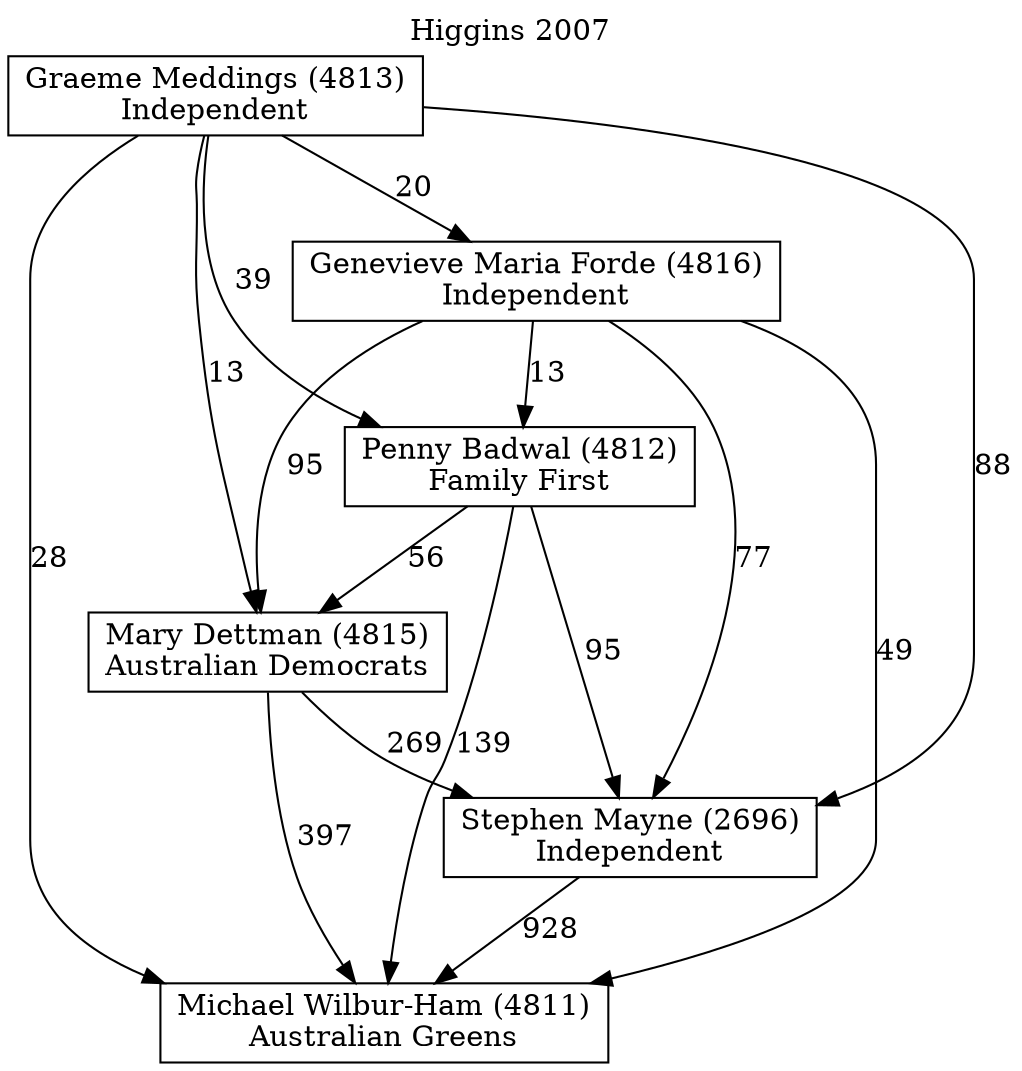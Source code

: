 // House preference flow
digraph "Michael Wilbur-Ham (4811)_Higgins_2007" {
	graph [label="Higgins 2007" labelloc=t mclimit=10]
	node [shape=box]
	"Michael Wilbur-Ham (4811)" [label="Michael Wilbur-Ham (4811)
Australian Greens"]
	"Stephen Mayne (2696)" [label="Stephen Mayne (2696)
Independent"]
	"Mary Dettman (4815)" [label="Mary Dettman (4815)
Australian Democrats"]
	"Penny Badwal (4812)" [label="Penny Badwal (4812)
Family First"]
	"Genevieve Maria Forde (4816)" [label="Genevieve Maria Forde (4816)
Independent"]
	"Graeme Meddings (4813)" [label="Graeme Meddings (4813)
Independent"]
	"Michael Wilbur-Ham (4811)" [label="Michael Wilbur-Ham (4811)
Australian Greens"]
	"Mary Dettman (4815)" [label="Mary Dettman (4815)
Australian Democrats"]
	"Penny Badwal (4812)" [label="Penny Badwal (4812)
Family First"]
	"Genevieve Maria Forde (4816)" [label="Genevieve Maria Forde (4816)
Independent"]
	"Graeme Meddings (4813)" [label="Graeme Meddings (4813)
Independent"]
	"Michael Wilbur-Ham (4811)" [label="Michael Wilbur-Ham (4811)
Australian Greens"]
	"Penny Badwal (4812)" [label="Penny Badwal (4812)
Family First"]
	"Genevieve Maria Forde (4816)" [label="Genevieve Maria Forde (4816)
Independent"]
	"Graeme Meddings (4813)" [label="Graeme Meddings (4813)
Independent"]
	"Michael Wilbur-Ham (4811)" [label="Michael Wilbur-Ham (4811)
Australian Greens"]
	"Genevieve Maria Forde (4816)" [label="Genevieve Maria Forde (4816)
Independent"]
	"Graeme Meddings (4813)" [label="Graeme Meddings (4813)
Independent"]
	"Michael Wilbur-Ham (4811)" [label="Michael Wilbur-Ham (4811)
Australian Greens"]
	"Graeme Meddings (4813)" [label="Graeme Meddings (4813)
Independent"]
	"Graeme Meddings (4813)" [label="Graeme Meddings (4813)
Independent"]
	"Genevieve Maria Forde (4816)" [label="Genevieve Maria Forde (4816)
Independent"]
	"Graeme Meddings (4813)" [label="Graeme Meddings (4813)
Independent"]
	"Graeme Meddings (4813)" [label="Graeme Meddings (4813)
Independent"]
	"Penny Badwal (4812)" [label="Penny Badwal (4812)
Family First"]
	"Genevieve Maria Forde (4816)" [label="Genevieve Maria Forde (4816)
Independent"]
	"Graeme Meddings (4813)" [label="Graeme Meddings (4813)
Independent"]
	"Penny Badwal (4812)" [label="Penny Badwal (4812)
Family First"]
	"Graeme Meddings (4813)" [label="Graeme Meddings (4813)
Independent"]
	"Graeme Meddings (4813)" [label="Graeme Meddings (4813)
Independent"]
	"Genevieve Maria Forde (4816)" [label="Genevieve Maria Forde (4816)
Independent"]
	"Graeme Meddings (4813)" [label="Graeme Meddings (4813)
Independent"]
	"Graeme Meddings (4813)" [label="Graeme Meddings (4813)
Independent"]
	"Mary Dettman (4815)" [label="Mary Dettman (4815)
Australian Democrats"]
	"Penny Badwal (4812)" [label="Penny Badwal (4812)
Family First"]
	"Genevieve Maria Forde (4816)" [label="Genevieve Maria Forde (4816)
Independent"]
	"Graeme Meddings (4813)" [label="Graeme Meddings (4813)
Independent"]
	"Mary Dettman (4815)" [label="Mary Dettman (4815)
Australian Democrats"]
	"Genevieve Maria Forde (4816)" [label="Genevieve Maria Forde (4816)
Independent"]
	"Graeme Meddings (4813)" [label="Graeme Meddings (4813)
Independent"]
	"Mary Dettman (4815)" [label="Mary Dettman (4815)
Australian Democrats"]
	"Graeme Meddings (4813)" [label="Graeme Meddings (4813)
Independent"]
	"Graeme Meddings (4813)" [label="Graeme Meddings (4813)
Independent"]
	"Genevieve Maria Forde (4816)" [label="Genevieve Maria Forde (4816)
Independent"]
	"Graeme Meddings (4813)" [label="Graeme Meddings (4813)
Independent"]
	"Graeme Meddings (4813)" [label="Graeme Meddings (4813)
Independent"]
	"Penny Badwal (4812)" [label="Penny Badwal (4812)
Family First"]
	"Genevieve Maria Forde (4816)" [label="Genevieve Maria Forde (4816)
Independent"]
	"Graeme Meddings (4813)" [label="Graeme Meddings (4813)
Independent"]
	"Penny Badwal (4812)" [label="Penny Badwal (4812)
Family First"]
	"Graeme Meddings (4813)" [label="Graeme Meddings (4813)
Independent"]
	"Graeme Meddings (4813)" [label="Graeme Meddings (4813)
Independent"]
	"Genevieve Maria Forde (4816)" [label="Genevieve Maria Forde (4816)
Independent"]
	"Graeme Meddings (4813)" [label="Graeme Meddings (4813)
Independent"]
	"Graeme Meddings (4813)" [label="Graeme Meddings (4813)
Independent"]
	"Stephen Mayne (2696)" [label="Stephen Mayne (2696)
Independent"]
	"Mary Dettman (4815)" [label="Mary Dettman (4815)
Australian Democrats"]
	"Penny Badwal (4812)" [label="Penny Badwal (4812)
Family First"]
	"Genevieve Maria Forde (4816)" [label="Genevieve Maria Forde (4816)
Independent"]
	"Graeme Meddings (4813)" [label="Graeme Meddings (4813)
Independent"]
	"Stephen Mayne (2696)" [label="Stephen Mayne (2696)
Independent"]
	"Penny Badwal (4812)" [label="Penny Badwal (4812)
Family First"]
	"Genevieve Maria Forde (4816)" [label="Genevieve Maria Forde (4816)
Independent"]
	"Graeme Meddings (4813)" [label="Graeme Meddings (4813)
Independent"]
	"Stephen Mayne (2696)" [label="Stephen Mayne (2696)
Independent"]
	"Genevieve Maria Forde (4816)" [label="Genevieve Maria Forde (4816)
Independent"]
	"Graeme Meddings (4813)" [label="Graeme Meddings (4813)
Independent"]
	"Stephen Mayne (2696)" [label="Stephen Mayne (2696)
Independent"]
	"Graeme Meddings (4813)" [label="Graeme Meddings (4813)
Independent"]
	"Graeme Meddings (4813)" [label="Graeme Meddings (4813)
Independent"]
	"Genevieve Maria Forde (4816)" [label="Genevieve Maria Forde (4816)
Independent"]
	"Graeme Meddings (4813)" [label="Graeme Meddings (4813)
Independent"]
	"Graeme Meddings (4813)" [label="Graeme Meddings (4813)
Independent"]
	"Penny Badwal (4812)" [label="Penny Badwal (4812)
Family First"]
	"Genevieve Maria Forde (4816)" [label="Genevieve Maria Forde (4816)
Independent"]
	"Graeme Meddings (4813)" [label="Graeme Meddings (4813)
Independent"]
	"Penny Badwal (4812)" [label="Penny Badwal (4812)
Family First"]
	"Graeme Meddings (4813)" [label="Graeme Meddings (4813)
Independent"]
	"Graeme Meddings (4813)" [label="Graeme Meddings (4813)
Independent"]
	"Genevieve Maria Forde (4816)" [label="Genevieve Maria Forde (4816)
Independent"]
	"Graeme Meddings (4813)" [label="Graeme Meddings (4813)
Independent"]
	"Graeme Meddings (4813)" [label="Graeme Meddings (4813)
Independent"]
	"Mary Dettman (4815)" [label="Mary Dettman (4815)
Australian Democrats"]
	"Penny Badwal (4812)" [label="Penny Badwal (4812)
Family First"]
	"Genevieve Maria Forde (4816)" [label="Genevieve Maria Forde (4816)
Independent"]
	"Graeme Meddings (4813)" [label="Graeme Meddings (4813)
Independent"]
	"Mary Dettman (4815)" [label="Mary Dettman (4815)
Australian Democrats"]
	"Genevieve Maria Forde (4816)" [label="Genevieve Maria Forde (4816)
Independent"]
	"Graeme Meddings (4813)" [label="Graeme Meddings (4813)
Independent"]
	"Mary Dettman (4815)" [label="Mary Dettman (4815)
Australian Democrats"]
	"Graeme Meddings (4813)" [label="Graeme Meddings (4813)
Independent"]
	"Graeme Meddings (4813)" [label="Graeme Meddings (4813)
Independent"]
	"Genevieve Maria Forde (4816)" [label="Genevieve Maria Forde (4816)
Independent"]
	"Graeme Meddings (4813)" [label="Graeme Meddings (4813)
Independent"]
	"Graeme Meddings (4813)" [label="Graeme Meddings (4813)
Independent"]
	"Penny Badwal (4812)" [label="Penny Badwal (4812)
Family First"]
	"Genevieve Maria Forde (4816)" [label="Genevieve Maria Forde (4816)
Independent"]
	"Graeme Meddings (4813)" [label="Graeme Meddings (4813)
Independent"]
	"Penny Badwal (4812)" [label="Penny Badwal (4812)
Family First"]
	"Graeme Meddings (4813)" [label="Graeme Meddings (4813)
Independent"]
	"Graeme Meddings (4813)" [label="Graeme Meddings (4813)
Independent"]
	"Genevieve Maria Forde (4816)" [label="Genevieve Maria Forde (4816)
Independent"]
	"Graeme Meddings (4813)" [label="Graeme Meddings (4813)
Independent"]
	"Graeme Meddings (4813)" [label="Graeme Meddings (4813)
Independent"]
	"Stephen Mayne (2696)" -> "Michael Wilbur-Ham (4811)" [label=928]
	"Mary Dettman (4815)" -> "Stephen Mayne (2696)" [label=269]
	"Penny Badwal (4812)" -> "Mary Dettman (4815)" [label=56]
	"Genevieve Maria Forde (4816)" -> "Penny Badwal (4812)" [label=13]
	"Graeme Meddings (4813)" -> "Genevieve Maria Forde (4816)" [label=20]
	"Mary Dettman (4815)" -> "Michael Wilbur-Ham (4811)" [label=397]
	"Penny Badwal (4812)" -> "Michael Wilbur-Ham (4811)" [label=139]
	"Genevieve Maria Forde (4816)" -> "Michael Wilbur-Ham (4811)" [label=49]
	"Graeme Meddings (4813)" -> "Michael Wilbur-Ham (4811)" [label=28]
	"Graeme Meddings (4813)" -> "Penny Badwal (4812)" [label=39]
	"Genevieve Maria Forde (4816)" -> "Mary Dettman (4815)" [label=95]
	"Graeme Meddings (4813)" -> "Mary Dettman (4815)" [label=13]
	"Penny Badwal (4812)" -> "Stephen Mayne (2696)" [label=95]
	"Genevieve Maria Forde (4816)" -> "Stephen Mayne (2696)" [label=77]
	"Graeme Meddings (4813)" -> "Stephen Mayne (2696)" [label=88]
}
